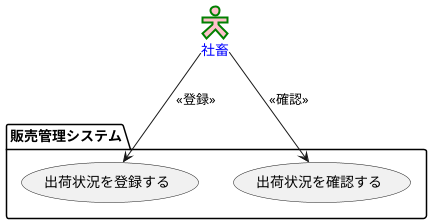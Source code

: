 @startuml ユースケース図
' left to right direction
skinparam actorStyle Hollow
actor 社畜 #pink;line:red;line.bold;text:blue;line:green;line.bold;
package 販売管理システム {
usecase 出荷状況を登録する as T
usecase 出荷状況を確認する as K
}
社畜 --> T:<<登録>>
社畜 --> K:<<確認>>

@enduml